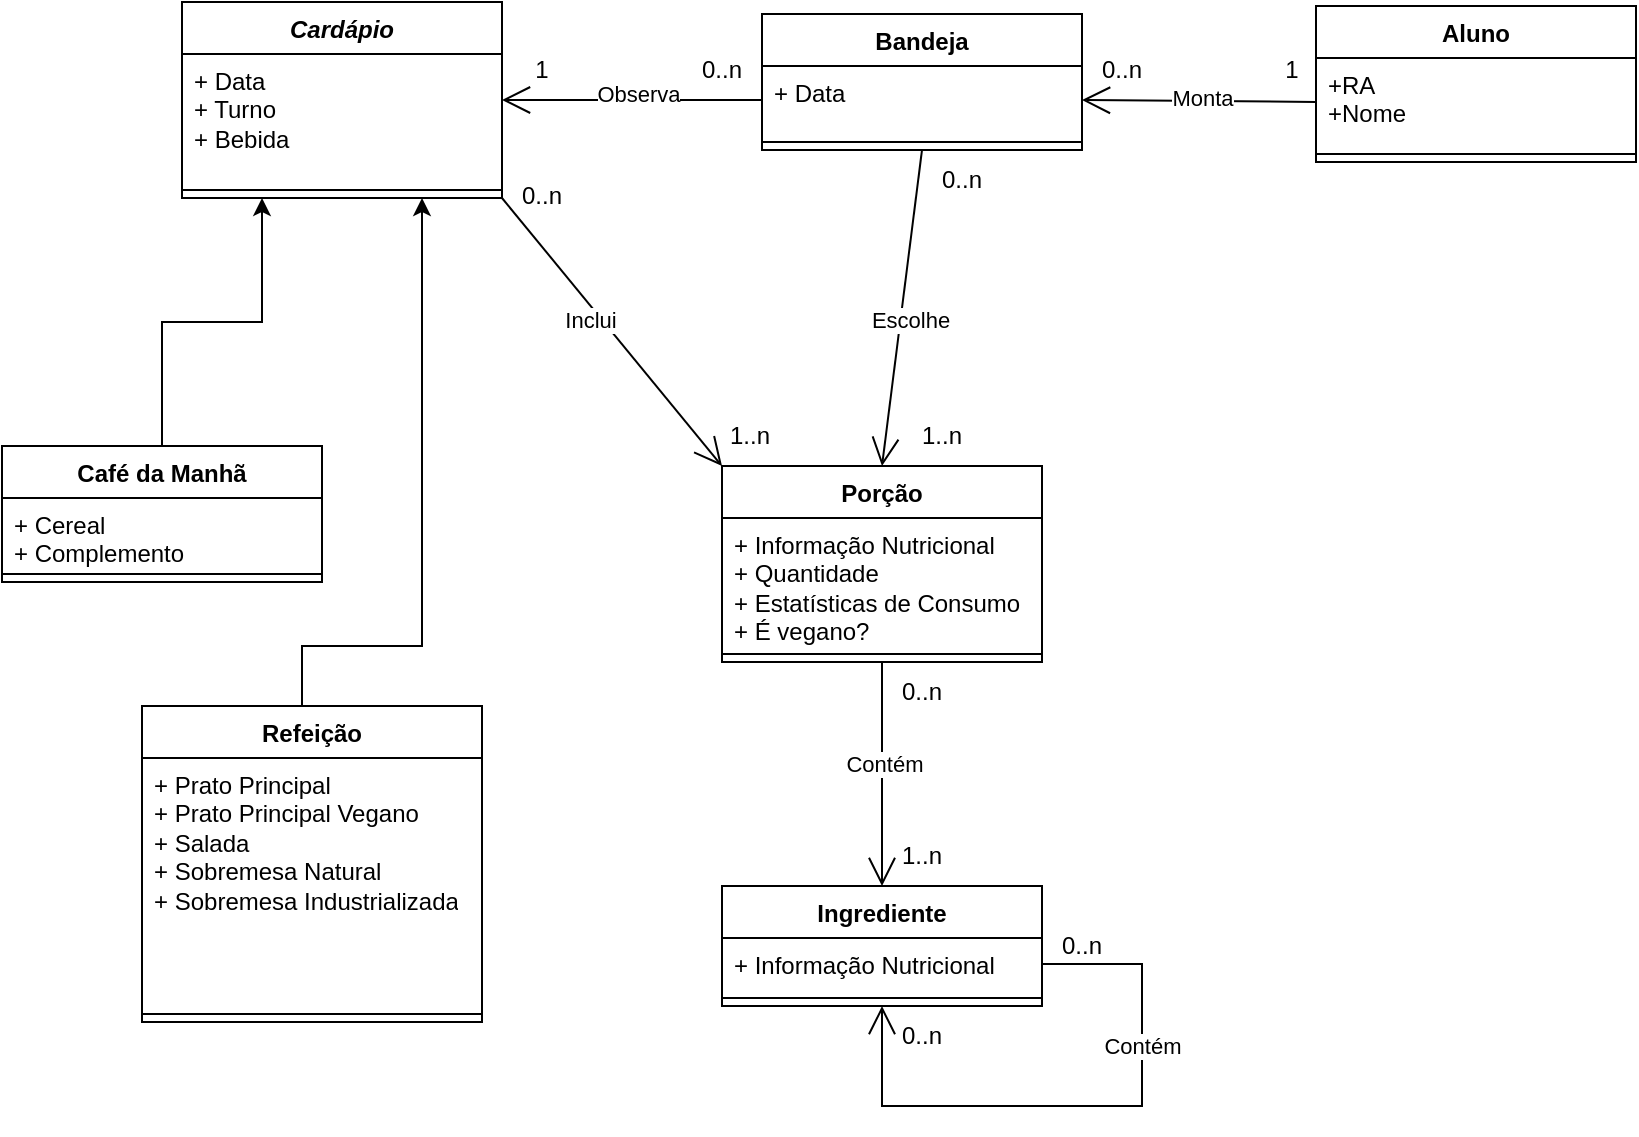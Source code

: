 <mxfile version="21.6.9" type="github">
  <diagram id="C5RBs43oDa-KdzZeNtuy" name="Page-1">
    <mxGraphModel dx="1195" dy="1827" grid="1" gridSize="10" guides="1" tooltips="1" connect="1" arrows="1" fold="1" page="1" pageScale="1" pageWidth="827" pageHeight="1169" math="0" shadow="0">
      <root>
        <mxCell id="WIyWlLk6GJQsqaUBKTNV-0" />
        <mxCell id="WIyWlLk6GJQsqaUBKTNV-1" parent="WIyWlLk6GJQsqaUBKTNV-0" />
        <mxCell id="JT2buojDs5cohx6hHV2p-0" value="" style="endArrow=open;endFill=1;endSize=12;html=1;rounded=0;entryX=1;entryY=0.5;entryDx=0;entryDy=0;exitX=0;exitY=0.5;exitDx=0;exitDy=0;" parent="WIyWlLk6GJQsqaUBKTNV-1" source="JT2buojDs5cohx6hHV2p-31" target="JT2buojDs5cohx6hHV2p-27" edge="1">
          <mxGeometry width="160" relative="1" as="geometry">
            <mxPoint x="660" y="70" as="sourcePoint" />
            <mxPoint x="574.0" y="72.0" as="targetPoint" />
          </mxGeometry>
        </mxCell>
        <mxCell id="JT2buojDs5cohx6hHV2p-50" value="Monta" style="edgeLabel;html=1;align=center;verticalAlign=middle;resizable=0;points=[];" parent="JT2buojDs5cohx6hHV2p-0" vertex="1" connectable="0">
          <mxGeometry x="-0.02" y="-2" relative="1" as="geometry">
            <mxPoint as="offset" />
          </mxGeometry>
        </mxCell>
        <mxCell id="JT2buojDs5cohx6hHV2p-1" value="" style="endArrow=open;endFill=1;endSize=12;html=1;rounded=0;exitX=0;exitY=0.5;exitDx=0;exitDy=0;entryX=1;entryY=0.5;entryDx=0;entryDy=0;" parent="WIyWlLk6GJQsqaUBKTNV-1" source="JT2buojDs5cohx6hHV2p-27" target="JT2buojDs5cohx6hHV2p-35" edge="1">
          <mxGeometry width="160" relative="1" as="geometry">
            <mxPoint x="414" y="72.0" as="sourcePoint" />
            <mxPoint x="260" y="72" as="targetPoint" />
          </mxGeometry>
        </mxCell>
        <mxCell id="JT2buojDs5cohx6hHV2p-51" value="Observa" style="edgeLabel;html=1;align=center;verticalAlign=middle;resizable=0;points=[];" parent="JT2buojDs5cohx6hHV2p-1" vertex="1" connectable="0">
          <mxGeometry x="-0.049" y="-3" relative="1" as="geometry">
            <mxPoint as="offset" />
          </mxGeometry>
        </mxCell>
        <mxCell id="JT2buojDs5cohx6hHV2p-2" value="" style="endArrow=open;endFill=1;endSize=12;html=1;rounded=0;entryX=0.5;entryY=0;entryDx=0;entryDy=0;exitX=0.5;exitY=1;exitDx=0;exitDy=0;" parent="WIyWlLk6GJQsqaUBKTNV-1" source="JT2buojDs5cohx6hHV2p-26" edge="1">
          <mxGeometry width="160" relative="1" as="geometry">
            <mxPoint x="494" y="144" as="sourcePoint" />
            <mxPoint x="450" y="230" as="targetPoint" />
          </mxGeometry>
        </mxCell>
        <mxCell id="JT2buojDs5cohx6hHV2p-3" value="" style="endArrow=open;endFill=1;endSize=12;html=1;rounded=0;exitX=1;exitY=1;exitDx=0;exitDy=0;entryX=0;entryY=0;entryDx=0;entryDy=0;" parent="WIyWlLk6GJQsqaUBKTNV-1" source="JT2buojDs5cohx6hHV2p-35" edge="1">
          <mxGeometry width="160" relative="1" as="geometry">
            <mxPoint x="260" y="144" as="sourcePoint" />
            <mxPoint x="370" y="230" as="targetPoint" />
          </mxGeometry>
        </mxCell>
        <mxCell id="JT2buojDs5cohx6hHV2p-4" value="" style="endArrow=open;endFill=1;endSize=12;html=1;rounded=0;entryX=0.5;entryY=0;entryDx=0;entryDy=0;exitX=0.5;exitY=1;exitDx=0;exitDy=0;" parent="WIyWlLk6GJQsqaUBKTNV-1" source="JT2buojDs5cohx6hHV2p-39" target="JT2buojDs5cohx6hHV2p-43" edge="1">
          <mxGeometry width="160" relative="1" as="geometry">
            <mxPoint x="490" y="340" as="sourcePoint" />
            <mxPoint x="450" y="441" as="targetPoint" />
          </mxGeometry>
        </mxCell>
        <mxCell id="JT2buojDs5cohx6hHV2p-54" value="Contém" style="edgeLabel;html=1;align=center;verticalAlign=middle;resizable=0;points=[];" parent="JT2buojDs5cohx6hHV2p-4" vertex="1" connectable="0">
          <mxGeometry x="-0.088" y="1" relative="1" as="geometry">
            <mxPoint as="offset" />
          </mxGeometry>
        </mxCell>
        <mxCell id="JT2buojDs5cohx6hHV2p-15" style="edgeStyle=orthogonalEdgeStyle;rounded=0;orthogonalLoop=1;jettySize=auto;html=1;entryX=0.25;entryY=1;entryDx=0;entryDy=0;" parent="WIyWlLk6GJQsqaUBKTNV-1" source="JT2buojDs5cohx6hHV2p-6" target="JT2buojDs5cohx6hHV2p-35" edge="1">
          <mxGeometry relative="1" as="geometry">
            <mxPoint x="140" y="144" as="targetPoint" />
          </mxGeometry>
        </mxCell>
        <mxCell id="JT2buojDs5cohx6hHV2p-6" value="Café da Manhã" style="swimlane;fontStyle=1;align=center;verticalAlign=top;childLayout=stackLayout;horizontal=1;startSize=26;horizontalStack=0;resizeParent=1;resizeParentMax=0;resizeLast=0;collapsible=1;marginBottom=0;whiteSpace=wrap;html=1;" parent="WIyWlLk6GJQsqaUBKTNV-1" vertex="1">
          <mxGeometry x="10" y="220" width="160" height="68" as="geometry" />
        </mxCell>
        <mxCell id="JT2buojDs5cohx6hHV2p-7" value="&lt;div&gt;+ Cereal&lt;/div&gt;&lt;div&gt;+ Complemento&lt;br&gt;&lt;/div&gt;" style="text;strokeColor=none;fillColor=none;align=left;verticalAlign=top;spacingLeft=4;spacingRight=4;overflow=hidden;rotatable=0;points=[[0,0.5],[1,0.5]];portConstraint=eastwest;whiteSpace=wrap;html=1;" parent="JT2buojDs5cohx6hHV2p-6" vertex="1">
          <mxGeometry y="26" width="160" height="34" as="geometry" />
        </mxCell>
        <mxCell id="JT2buojDs5cohx6hHV2p-8" value="" style="line;strokeWidth=1;fillColor=none;align=left;verticalAlign=middle;spacingTop=-1;spacingLeft=3;spacingRight=3;rotatable=0;labelPosition=right;points=[];portConstraint=eastwest;strokeColor=inherit;" parent="JT2buojDs5cohx6hHV2p-6" vertex="1">
          <mxGeometry y="60" width="160" height="8" as="geometry" />
        </mxCell>
        <mxCell id="JT2buojDs5cohx6hHV2p-16" style="edgeStyle=orthogonalEdgeStyle;rounded=0;orthogonalLoop=1;jettySize=auto;html=1;entryX=0.75;entryY=1;entryDx=0;entryDy=0;" parent="WIyWlLk6GJQsqaUBKTNV-1" source="JT2buojDs5cohx6hHV2p-10" target="JT2buojDs5cohx6hHV2p-35" edge="1">
          <mxGeometry relative="1" as="geometry">
            <mxPoint x="220" y="144" as="targetPoint" />
            <Array as="points">
              <mxPoint x="160" y="320" />
              <mxPoint x="220" y="320" />
            </Array>
          </mxGeometry>
        </mxCell>
        <mxCell id="JT2buojDs5cohx6hHV2p-10" value="Refeição" style="swimlane;fontStyle=1;align=center;verticalAlign=top;childLayout=stackLayout;horizontal=1;startSize=26;horizontalStack=0;resizeParent=1;resizeParentMax=0;resizeLast=0;collapsible=1;marginBottom=0;whiteSpace=wrap;html=1;" parent="WIyWlLk6GJQsqaUBKTNV-1" vertex="1">
          <mxGeometry x="80" y="350" width="170" height="158" as="geometry" />
        </mxCell>
        <mxCell id="JT2buojDs5cohx6hHV2p-11" value="&lt;div&gt;+ Prato Principal&lt;/div&gt;&lt;div&gt;+ Prato Principal Vegano&lt;/div&gt;&lt;div&gt;+ Salada&lt;/div&gt;&lt;div&gt;+ Sobremesa Natural&lt;/div&gt;&lt;div&gt;+ Sobremesa Industrializada&lt;br&gt;&lt;/div&gt;" style="text;strokeColor=none;fillColor=none;align=left;verticalAlign=top;spacingLeft=4;spacingRight=4;overflow=hidden;rotatable=0;points=[[0,0.5],[1,0.5]];portConstraint=eastwest;whiteSpace=wrap;html=1;" parent="JT2buojDs5cohx6hHV2p-10" vertex="1">
          <mxGeometry y="26" width="170" height="124" as="geometry" />
        </mxCell>
        <mxCell id="JT2buojDs5cohx6hHV2p-12" value="" style="line;strokeWidth=1;fillColor=none;align=left;verticalAlign=middle;spacingTop=-1;spacingLeft=3;spacingRight=3;rotatable=0;labelPosition=right;points=[];portConstraint=eastwest;strokeColor=inherit;" parent="JT2buojDs5cohx6hHV2p-10" vertex="1">
          <mxGeometry y="150" width="170" height="8" as="geometry" />
        </mxCell>
        <mxCell id="JT2buojDs5cohx6hHV2p-26" value="Bandeja" style="swimlane;fontStyle=1;align=center;verticalAlign=top;childLayout=stackLayout;horizontal=1;startSize=26;horizontalStack=0;resizeParent=1;resizeParentMax=0;resizeLast=0;collapsible=1;marginBottom=0;whiteSpace=wrap;html=1;" parent="WIyWlLk6GJQsqaUBKTNV-1" vertex="1">
          <mxGeometry x="390" y="4" width="160" height="68" as="geometry" />
        </mxCell>
        <mxCell id="JT2buojDs5cohx6hHV2p-27" value="&lt;div&gt;+ Data&lt;/div&gt;" style="text;strokeColor=none;fillColor=none;align=left;verticalAlign=top;spacingLeft=4;spacingRight=4;overflow=hidden;rotatable=0;points=[[0,0.5],[1,0.5]];portConstraint=eastwest;whiteSpace=wrap;html=1;" parent="JT2buojDs5cohx6hHV2p-26" vertex="1">
          <mxGeometry y="26" width="160" height="34" as="geometry" />
        </mxCell>
        <mxCell id="JT2buojDs5cohx6hHV2p-28" value="" style="line;strokeWidth=1;fillColor=none;align=left;verticalAlign=middle;spacingTop=-1;spacingLeft=3;spacingRight=3;rotatable=0;labelPosition=right;points=[];portConstraint=eastwest;strokeColor=inherit;" parent="JT2buojDs5cohx6hHV2p-26" vertex="1">
          <mxGeometry y="60" width="160" height="8" as="geometry" />
        </mxCell>
        <mxCell id="JT2buojDs5cohx6hHV2p-30" value="Aluno" style="swimlane;fontStyle=1;align=center;verticalAlign=top;childLayout=stackLayout;horizontal=1;startSize=26;horizontalStack=0;resizeParent=1;resizeParentMax=0;resizeLast=0;collapsible=1;marginBottom=0;whiteSpace=wrap;html=1;" parent="WIyWlLk6GJQsqaUBKTNV-1" vertex="1">
          <mxGeometry x="667" width="160" height="78" as="geometry" />
        </mxCell>
        <mxCell id="JT2buojDs5cohx6hHV2p-31" value="&lt;div&gt;+RA&lt;/div&gt;&lt;div&gt;+Nome&lt;br&gt;&lt;/div&gt;" style="text;strokeColor=none;fillColor=none;align=left;verticalAlign=top;spacingLeft=4;spacingRight=4;overflow=hidden;rotatable=0;points=[[0,0.5],[1,0.5]];portConstraint=eastwest;whiteSpace=wrap;html=1;" parent="JT2buojDs5cohx6hHV2p-30" vertex="1">
          <mxGeometry y="26" width="160" height="44" as="geometry" />
        </mxCell>
        <mxCell id="JT2buojDs5cohx6hHV2p-32" value="" style="line;strokeWidth=1;fillColor=none;align=left;verticalAlign=middle;spacingTop=-1;spacingLeft=3;spacingRight=3;rotatable=0;labelPosition=right;points=[];portConstraint=eastwest;strokeColor=inherit;" parent="JT2buojDs5cohx6hHV2p-30" vertex="1">
          <mxGeometry y="70" width="160" height="8" as="geometry" />
        </mxCell>
        <mxCell id="JT2buojDs5cohx6hHV2p-35" value="&lt;i&gt;Cardápio&lt;/i&gt;" style="swimlane;fontStyle=1;align=center;verticalAlign=top;childLayout=stackLayout;horizontal=1;startSize=26;horizontalStack=0;resizeParent=1;resizeParentMax=0;resizeLast=0;collapsible=1;marginBottom=0;whiteSpace=wrap;html=1;" parent="WIyWlLk6GJQsqaUBKTNV-1" vertex="1">
          <mxGeometry x="100" y="-2" width="160" height="98" as="geometry" />
        </mxCell>
        <mxCell id="JT2buojDs5cohx6hHV2p-36" value="&lt;div&gt;+ Data&lt;/div&gt;&lt;div&gt;+ Turno&lt;/div&gt;&lt;div&gt;+ Bebida&lt;br&gt;&lt;/div&gt;&lt;div&gt;&lt;br&gt;&lt;/div&gt;" style="text;strokeColor=none;fillColor=none;align=left;verticalAlign=top;spacingLeft=4;spacingRight=4;overflow=hidden;rotatable=0;points=[[0,0.5],[1,0.5]];portConstraint=eastwest;whiteSpace=wrap;html=1;" parent="JT2buojDs5cohx6hHV2p-35" vertex="1">
          <mxGeometry y="26" width="160" height="64" as="geometry" />
        </mxCell>
        <mxCell id="JT2buojDs5cohx6hHV2p-37" value="" style="line;strokeWidth=1;fillColor=none;align=left;verticalAlign=middle;spacingTop=-1;spacingLeft=3;spacingRight=3;rotatable=0;labelPosition=right;points=[];portConstraint=eastwest;strokeColor=inherit;" parent="JT2buojDs5cohx6hHV2p-35" vertex="1">
          <mxGeometry y="90" width="160" height="8" as="geometry" />
        </mxCell>
        <mxCell id="JT2buojDs5cohx6hHV2p-39" value="Porção" style="swimlane;fontStyle=1;align=center;verticalAlign=top;childLayout=stackLayout;horizontal=1;startSize=26;horizontalStack=0;resizeParent=1;resizeParentMax=0;resizeLast=0;collapsible=1;marginBottom=0;whiteSpace=wrap;html=1;" parent="WIyWlLk6GJQsqaUBKTNV-1" vertex="1">
          <mxGeometry x="370" y="230" width="160" height="98" as="geometry" />
        </mxCell>
        <mxCell id="JT2buojDs5cohx6hHV2p-40" value="&lt;div&gt;+ Informação Nutricional&lt;/div&gt;&lt;div&gt;+ Quantidade&lt;br&gt;&lt;/div&gt;&lt;div&gt;+ Estatísticas de Consumo&lt;/div&gt;&lt;div&gt;+ É vegano?&lt;br&gt;&lt;/div&gt;" style="text;strokeColor=none;fillColor=none;align=left;verticalAlign=top;spacingLeft=4;spacingRight=4;overflow=hidden;rotatable=0;points=[[0,0.5],[1,0.5]];portConstraint=eastwest;whiteSpace=wrap;html=1;" parent="JT2buojDs5cohx6hHV2p-39" vertex="1">
          <mxGeometry y="26" width="160" height="64" as="geometry" />
        </mxCell>
        <mxCell id="JT2buojDs5cohx6hHV2p-41" value="" style="line;strokeWidth=1;fillColor=none;align=left;verticalAlign=middle;spacingTop=-1;spacingLeft=3;spacingRight=3;rotatable=0;labelPosition=right;points=[];portConstraint=eastwest;strokeColor=inherit;" parent="JT2buojDs5cohx6hHV2p-39" vertex="1">
          <mxGeometry y="90" width="160" height="8" as="geometry" />
        </mxCell>
        <mxCell id="JT2buojDs5cohx6hHV2p-43" value="Ingrediente" style="swimlane;fontStyle=1;align=center;verticalAlign=top;childLayout=stackLayout;horizontal=1;startSize=26;horizontalStack=0;resizeParent=1;resizeParentMax=0;resizeLast=0;collapsible=1;marginBottom=0;whiteSpace=wrap;html=1;" parent="WIyWlLk6GJQsqaUBKTNV-1" vertex="1">
          <mxGeometry x="370" y="440" width="160" height="60" as="geometry" />
        </mxCell>
        <mxCell id="JT2buojDs5cohx6hHV2p-44" value="+ Informação Nutricional" style="text;strokeColor=none;fillColor=none;align=left;verticalAlign=top;spacingLeft=4;spacingRight=4;overflow=hidden;rotatable=0;points=[[0,0.5],[1,0.5]];portConstraint=eastwest;whiteSpace=wrap;html=1;" parent="JT2buojDs5cohx6hHV2p-43" vertex="1">
          <mxGeometry y="26" width="160" height="26" as="geometry" />
        </mxCell>
        <mxCell id="JT2buojDs5cohx6hHV2p-45" value="" style="line;strokeWidth=1;fillColor=none;align=left;verticalAlign=middle;spacingTop=-1;spacingLeft=3;spacingRight=3;rotatable=0;labelPosition=right;points=[];portConstraint=eastwest;strokeColor=inherit;" parent="JT2buojDs5cohx6hHV2p-43" vertex="1">
          <mxGeometry y="52" width="160" height="8" as="geometry" />
        </mxCell>
        <mxCell id="JT2buojDs5cohx6hHV2p-5" value="" style="endArrow=open;endFill=1;endSize=12;html=1;rounded=0;exitX=1;exitY=0.5;exitDx=0;exitDy=0;entryX=0.5;entryY=1;entryDx=0;entryDy=0;" parent="JT2buojDs5cohx6hHV2p-43" source="JT2buojDs5cohx6hHV2p-44" target="JT2buojDs5cohx6hHV2p-43" edge="1">
          <mxGeometry width="160" relative="1" as="geometry">
            <mxPoint x="160" y="73" as="sourcePoint" />
            <mxPoint x="120" y="120" as="targetPoint" />
            <Array as="points">
              <mxPoint x="210" y="39" />
              <mxPoint x="210" y="110" />
              <mxPoint x="80" y="110" />
            </Array>
          </mxGeometry>
        </mxCell>
        <mxCell id="JT2buojDs5cohx6hHV2p-52" value="Inclui" style="edgeLabel;html=1;align=center;verticalAlign=middle;resizable=0;points=[];" parent="WIyWlLk6GJQsqaUBKTNV-1" vertex="1" connectable="0">
          <mxGeometry x="319.995" y="159.998" as="geometry">
            <mxPoint x="-16" y="-3" as="offset" />
          </mxGeometry>
        </mxCell>
        <mxCell id="JT2buojDs5cohx6hHV2p-53" value="Escolhe" style="edgeLabel;html=1;align=center;verticalAlign=middle;resizable=0;points=[];" parent="WIyWlLk6GJQsqaUBKTNV-1" vertex="1" connectable="0">
          <mxGeometry x="479.995" y="159.998" as="geometry">
            <mxPoint x="-16" y="-3" as="offset" />
          </mxGeometry>
        </mxCell>
        <mxCell id="JT2buojDs5cohx6hHV2p-55" value="Contém" style="edgeLabel;html=1;align=center;verticalAlign=middle;resizable=0;points=[];" parent="WIyWlLk6GJQsqaUBKTNV-1" vertex="1" connectable="0">
          <mxGeometry x="580" y="520.002" as="geometry" />
        </mxCell>
        <mxCell id="SIUAR4WRtp6F0Ahfj_lH-0" value="1" style="text;html=1;strokeColor=none;fillColor=none;align=center;verticalAlign=middle;whiteSpace=wrap;rounded=0;" parent="WIyWlLk6GJQsqaUBKTNV-1" vertex="1">
          <mxGeometry x="625" y="17" width="60" height="30" as="geometry" />
        </mxCell>
        <mxCell id="SIUAR4WRtp6F0Ahfj_lH-1" value="0..n" style="text;html=1;strokeColor=none;fillColor=none;align=center;verticalAlign=middle;whiteSpace=wrap;rounded=0;" parent="WIyWlLk6GJQsqaUBKTNV-1" vertex="1">
          <mxGeometry x="540" y="17" width="60" height="30" as="geometry" />
        </mxCell>
        <mxCell id="SIUAR4WRtp6F0Ahfj_lH-2" value="0..n" style="text;html=1;strokeColor=none;fillColor=none;align=center;verticalAlign=middle;whiteSpace=wrap;rounded=0;" parent="WIyWlLk6GJQsqaUBKTNV-1" vertex="1">
          <mxGeometry x="340" y="17" width="60" height="30" as="geometry" />
        </mxCell>
        <mxCell id="SIUAR4WRtp6F0Ahfj_lH-3" value="1" style="text;html=1;strokeColor=none;fillColor=none;align=center;verticalAlign=middle;whiteSpace=wrap;rounded=0;" parent="WIyWlLk6GJQsqaUBKTNV-1" vertex="1">
          <mxGeometry x="250" y="17" width="60" height="30" as="geometry" />
        </mxCell>
        <mxCell id="SIUAR4WRtp6F0Ahfj_lH-4" value="0..n" style="text;html=1;strokeColor=none;fillColor=none;align=center;verticalAlign=middle;whiteSpace=wrap;rounded=0;" parent="WIyWlLk6GJQsqaUBKTNV-1" vertex="1">
          <mxGeometry x="460" y="72" width="60" height="30" as="geometry" />
        </mxCell>
        <mxCell id="SIUAR4WRtp6F0Ahfj_lH-5" value="1..n" style="text;html=1;strokeColor=none;fillColor=none;align=center;verticalAlign=middle;whiteSpace=wrap;rounded=0;" parent="WIyWlLk6GJQsqaUBKTNV-1" vertex="1">
          <mxGeometry x="450" y="200" width="60" height="30" as="geometry" />
        </mxCell>
        <mxCell id="SIUAR4WRtp6F0Ahfj_lH-6" value="1..n" style="text;html=1;strokeColor=none;fillColor=none;align=center;verticalAlign=middle;whiteSpace=wrap;rounded=0;" parent="WIyWlLk6GJQsqaUBKTNV-1" vertex="1">
          <mxGeometry x="354" y="200" width="60" height="30" as="geometry" />
        </mxCell>
        <mxCell id="SIUAR4WRtp6F0Ahfj_lH-7" value="0..n" style="text;html=1;strokeColor=none;fillColor=none;align=center;verticalAlign=middle;whiteSpace=wrap;rounded=0;" parent="WIyWlLk6GJQsqaUBKTNV-1" vertex="1">
          <mxGeometry x="250" y="80" width="60" height="30" as="geometry" />
        </mxCell>
        <mxCell id="SIUAR4WRtp6F0Ahfj_lH-8" value="0..n" style="text;html=1;strokeColor=none;fillColor=none;align=center;verticalAlign=middle;whiteSpace=wrap;rounded=0;" parent="WIyWlLk6GJQsqaUBKTNV-1" vertex="1">
          <mxGeometry x="440" y="328" width="60" height="30" as="geometry" />
        </mxCell>
        <mxCell id="SIUAR4WRtp6F0Ahfj_lH-9" value="1..n" style="text;html=1;strokeColor=none;fillColor=none;align=center;verticalAlign=middle;whiteSpace=wrap;rounded=0;" parent="WIyWlLk6GJQsqaUBKTNV-1" vertex="1">
          <mxGeometry x="440" y="410" width="60" height="30" as="geometry" />
        </mxCell>
        <mxCell id="SIUAR4WRtp6F0Ahfj_lH-10" value="0..n" style="text;html=1;strokeColor=none;fillColor=none;align=center;verticalAlign=middle;whiteSpace=wrap;rounded=0;" parent="WIyWlLk6GJQsqaUBKTNV-1" vertex="1">
          <mxGeometry x="520" y="455" width="60" height="30" as="geometry" />
        </mxCell>
        <mxCell id="SIUAR4WRtp6F0Ahfj_lH-11" value="0..n" style="text;html=1;strokeColor=none;fillColor=none;align=center;verticalAlign=middle;whiteSpace=wrap;rounded=0;" parent="WIyWlLk6GJQsqaUBKTNV-1" vertex="1">
          <mxGeometry x="440" y="500" width="60" height="30" as="geometry" />
        </mxCell>
      </root>
    </mxGraphModel>
  </diagram>
</mxfile>
